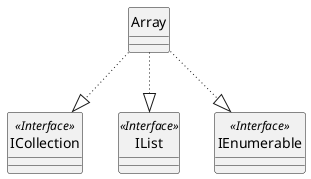 @startuml
hide circle

class ICollection <<Interface>> 
class IList <<Interface>>
class IEnumerable <<Interface>>
class Array

Array -[dotted]-|> ICollection
Array -[dotted]-|> IList
Array -[dotted]-|> IEnumerable
@enduml